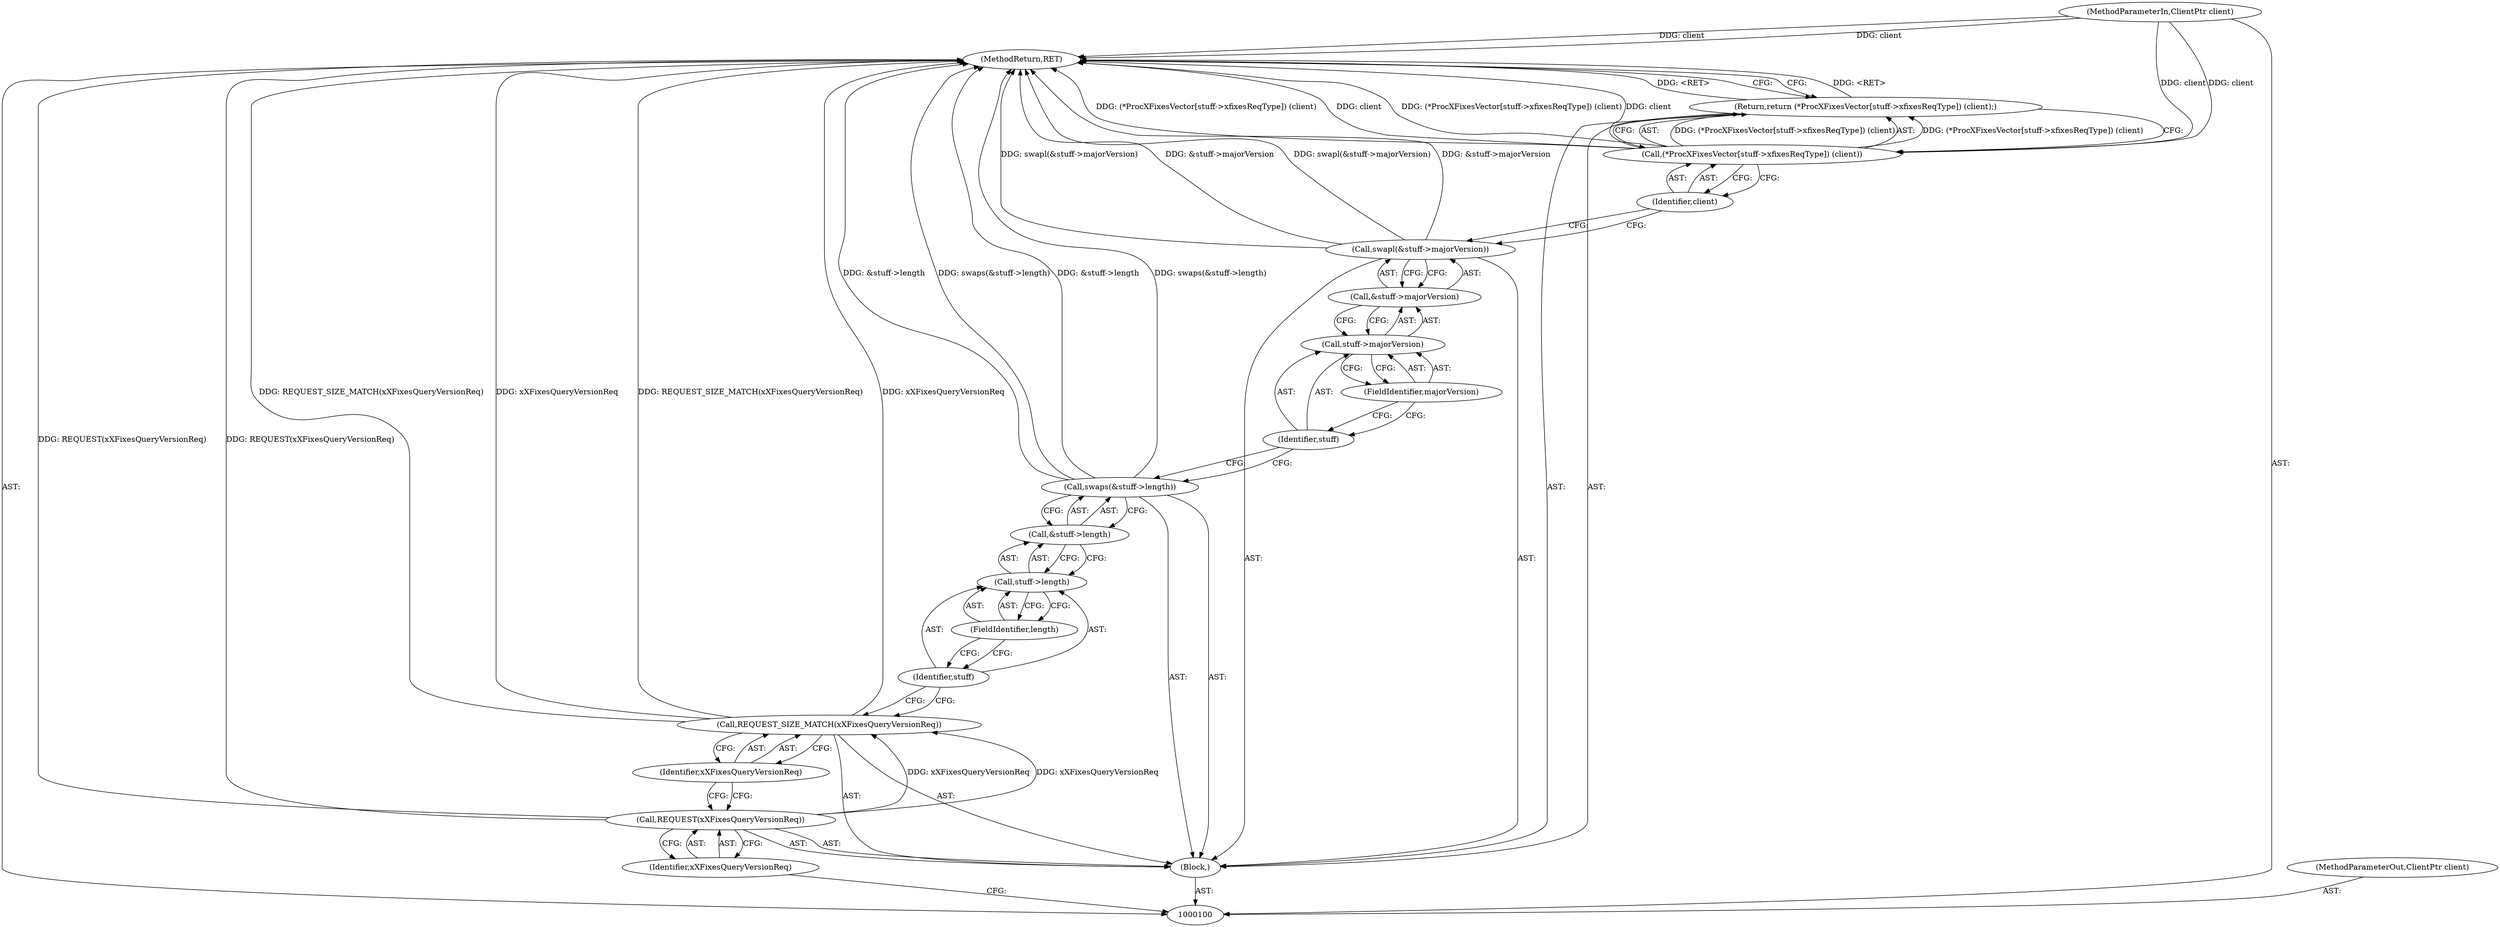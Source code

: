 digraph "0_xserver_55caa8b08c84af2b50fbc936cf334a5a93dd7db5_4" {
"1000120" [label="(MethodReturn,RET)"];
"1000101" [label="(MethodParameterIn,ClientPtr client)"];
"1000155" [label="(MethodParameterOut,ClientPtr client)"];
"1000102" [label="(Block,)"];
"1000104" [label="(Identifier,xXFixesQueryVersionReq)"];
"1000103" [label="(Call,REQUEST(xXFixesQueryVersionReq))"];
"1000106" [label="(Identifier,xXFixesQueryVersionReq)"];
"1000105" [label="(Call,REQUEST_SIZE_MATCH(xXFixesQueryVersionReq))"];
"1000108" [label="(Call,&stuff->length)"];
"1000109" [label="(Call,stuff->length)"];
"1000110" [label="(Identifier,stuff)"];
"1000111" [label="(FieldIdentifier,length)"];
"1000107" [label="(Call,swaps(&stuff->length))"];
"1000113" [label="(Call,&stuff->majorVersion)"];
"1000114" [label="(Call,stuff->majorVersion)"];
"1000115" [label="(Identifier,stuff)"];
"1000116" [label="(FieldIdentifier,majorVersion)"];
"1000112" [label="(Call,swapl(&stuff->majorVersion))"];
"1000118" [label="(Call,(*ProcXFixesVector[stuff->xfixesReqType]) (client))"];
"1000117" [label="(Return,return (*ProcXFixesVector[stuff->xfixesReqType]) (client);)"];
"1000119" [label="(Identifier,client)"];
"1000120" -> "1000100"  [label="AST: "];
"1000120" -> "1000117"  [label="CFG: "];
"1000107" -> "1000120"  [label="DDG: &stuff->length"];
"1000107" -> "1000120"  [label="DDG: swaps(&stuff->length)"];
"1000105" -> "1000120"  [label="DDG: REQUEST_SIZE_MATCH(xXFixesQueryVersionReq)"];
"1000105" -> "1000120"  [label="DDG: xXFixesQueryVersionReq"];
"1000103" -> "1000120"  [label="DDG: REQUEST(xXFixesQueryVersionReq)"];
"1000118" -> "1000120"  [label="DDG: (*ProcXFixesVector[stuff->xfixesReqType]) (client)"];
"1000118" -> "1000120"  [label="DDG: client"];
"1000112" -> "1000120"  [label="DDG: swapl(&stuff->majorVersion)"];
"1000112" -> "1000120"  [label="DDG: &stuff->majorVersion"];
"1000101" -> "1000120"  [label="DDG: client"];
"1000117" -> "1000120"  [label="DDG: <RET>"];
"1000101" -> "1000100"  [label="AST: "];
"1000101" -> "1000120"  [label="DDG: client"];
"1000101" -> "1000118"  [label="DDG: client"];
"1000155" -> "1000100"  [label="AST: "];
"1000102" -> "1000100"  [label="AST: "];
"1000103" -> "1000102"  [label="AST: "];
"1000105" -> "1000102"  [label="AST: "];
"1000107" -> "1000102"  [label="AST: "];
"1000112" -> "1000102"  [label="AST: "];
"1000117" -> "1000102"  [label="AST: "];
"1000104" -> "1000103"  [label="AST: "];
"1000104" -> "1000100"  [label="CFG: "];
"1000103" -> "1000104"  [label="CFG: "];
"1000103" -> "1000102"  [label="AST: "];
"1000103" -> "1000104"  [label="CFG: "];
"1000104" -> "1000103"  [label="AST: "];
"1000106" -> "1000103"  [label="CFG: "];
"1000103" -> "1000120"  [label="DDG: REQUEST(xXFixesQueryVersionReq)"];
"1000103" -> "1000105"  [label="DDG: xXFixesQueryVersionReq"];
"1000106" -> "1000105"  [label="AST: "];
"1000106" -> "1000103"  [label="CFG: "];
"1000105" -> "1000106"  [label="CFG: "];
"1000105" -> "1000102"  [label="AST: "];
"1000105" -> "1000106"  [label="CFG: "];
"1000106" -> "1000105"  [label="AST: "];
"1000110" -> "1000105"  [label="CFG: "];
"1000105" -> "1000120"  [label="DDG: REQUEST_SIZE_MATCH(xXFixesQueryVersionReq)"];
"1000105" -> "1000120"  [label="DDG: xXFixesQueryVersionReq"];
"1000103" -> "1000105"  [label="DDG: xXFixesQueryVersionReq"];
"1000108" -> "1000107"  [label="AST: "];
"1000108" -> "1000109"  [label="CFG: "];
"1000109" -> "1000108"  [label="AST: "];
"1000107" -> "1000108"  [label="CFG: "];
"1000109" -> "1000108"  [label="AST: "];
"1000109" -> "1000111"  [label="CFG: "];
"1000110" -> "1000109"  [label="AST: "];
"1000111" -> "1000109"  [label="AST: "];
"1000108" -> "1000109"  [label="CFG: "];
"1000110" -> "1000109"  [label="AST: "];
"1000110" -> "1000105"  [label="CFG: "];
"1000111" -> "1000110"  [label="CFG: "];
"1000111" -> "1000109"  [label="AST: "];
"1000111" -> "1000110"  [label="CFG: "];
"1000109" -> "1000111"  [label="CFG: "];
"1000107" -> "1000102"  [label="AST: "];
"1000107" -> "1000108"  [label="CFG: "];
"1000108" -> "1000107"  [label="AST: "];
"1000115" -> "1000107"  [label="CFG: "];
"1000107" -> "1000120"  [label="DDG: &stuff->length"];
"1000107" -> "1000120"  [label="DDG: swaps(&stuff->length)"];
"1000113" -> "1000112"  [label="AST: "];
"1000113" -> "1000114"  [label="CFG: "];
"1000114" -> "1000113"  [label="AST: "];
"1000112" -> "1000113"  [label="CFG: "];
"1000114" -> "1000113"  [label="AST: "];
"1000114" -> "1000116"  [label="CFG: "];
"1000115" -> "1000114"  [label="AST: "];
"1000116" -> "1000114"  [label="AST: "];
"1000113" -> "1000114"  [label="CFG: "];
"1000115" -> "1000114"  [label="AST: "];
"1000115" -> "1000107"  [label="CFG: "];
"1000116" -> "1000115"  [label="CFG: "];
"1000116" -> "1000114"  [label="AST: "];
"1000116" -> "1000115"  [label="CFG: "];
"1000114" -> "1000116"  [label="CFG: "];
"1000112" -> "1000102"  [label="AST: "];
"1000112" -> "1000113"  [label="CFG: "];
"1000113" -> "1000112"  [label="AST: "];
"1000119" -> "1000112"  [label="CFG: "];
"1000112" -> "1000120"  [label="DDG: swapl(&stuff->majorVersion)"];
"1000112" -> "1000120"  [label="DDG: &stuff->majorVersion"];
"1000118" -> "1000117"  [label="AST: "];
"1000118" -> "1000119"  [label="CFG: "];
"1000119" -> "1000118"  [label="AST: "];
"1000117" -> "1000118"  [label="CFG: "];
"1000118" -> "1000120"  [label="DDG: (*ProcXFixesVector[stuff->xfixesReqType]) (client)"];
"1000118" -> "1000120"  [label="DDG: client"];
"1000118" -> "1000117"  [label="DDG: (*ProcXFixesVector[stuff->xfixesReqType]) (client)"];
"1000101" -> "1000118"  [label="DDG: client"];
"1000117" -> "1000102"  [label="AST: "];
"1000117" -> "1000118"  [label="CFG: "];
"1000118" -> "1000117"  [label="AST: "];
"1000120" -> "1000117"  [label="CFG: "];
"1000117" -> "1000120"  [label="DDG: <RET>"];
"1000118" -> "1000117"  [label="DDG: (*ProcXFixesVector[stuff->xfixesReqType]) (client)"];
"1000119" -> "1000118"  [label="AST: "];
"1000119" -> "1000112"  [label="CFG: "];
"1000118" -> "1000119"  [label="CFG: "];
}
